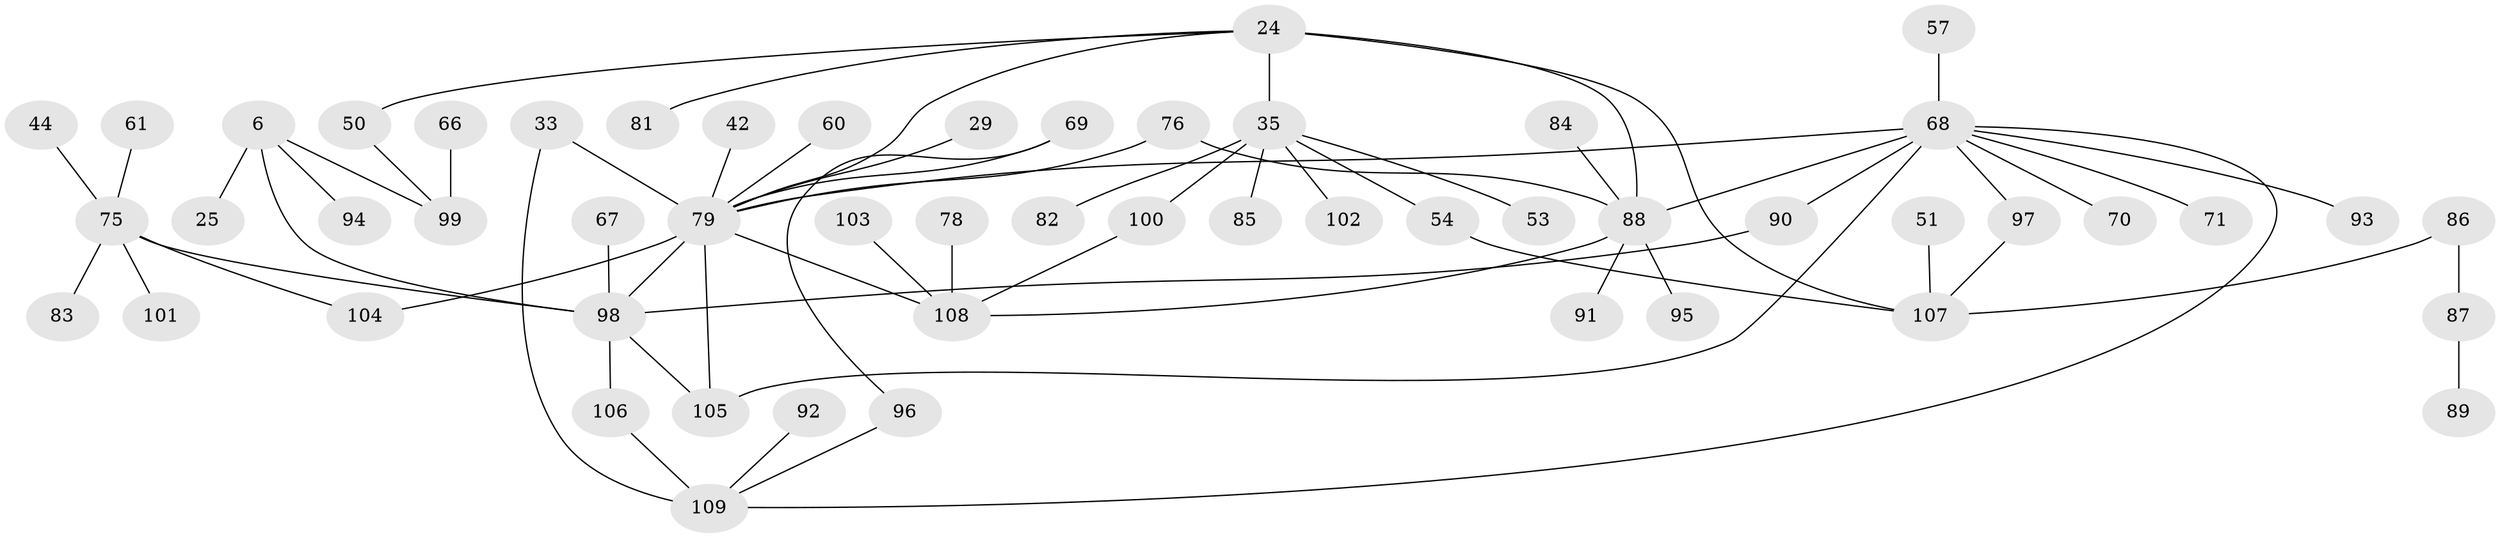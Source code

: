 // original degree distribution, {5: 0.07339449541284404, 3: 0.1559633027522936, 7: 0.01834862385321101, 4: 0.12844036697247707, 2: 0.3119266055045872, 1: 0.30275229357798167, 6: 0.009174311926605505}
// Generated by graph-tools (version 1.1) at 2025/41/03/09/25 04:41:25]
// undirected, 54 vertices, 67 edges
graph export_dot {
graph [start="1"]
  node [color=gray90,style=filled];
  6;
  24 [super="+8"];
  25;
  29;
  33;
  35 [super="+10"];
  42;
  44;
  50;
  51;
  53 [super="+49"];
  54 [super="+36"];
  57;
  60 [super="+58"];
  61 [super="+43"];
  66;
  67;
  68 [super="+3+9+19+64+55"];
  69 [super="+45"];
  70 [super="+48"];
  71;
  75 [super="+32+63+22"];
  76;
  78 [super="+56"];
  79 [super="+26+62+37"];
  81;
  82 [super="+38"];
  83;
  84;
  85;
  86;
  87;
  88 [super="+73"];
  89;
  90 [super="+18"];
  91;
  92;
  93;
  94 [super="+11"];
  95;
  96;
  97;
  98 [super="+17+16"];
  99 [super="+13"];
  100;
  101;
  102;
  103;
  104;
  105 [super="+34"];
  106;
  107 [super="+47+80"];
  108 [super="+74"];
  109 [super="+31+77"];
  6 -- 25;
  6 -- 99 [weight=2];
  6 -- 98;
  6 -- 94;
  24 -- 50;
  24 -- 35 [weight=2];
  24 -- 107 [weight=2];
  24 -- 81;
  24 -- 79 [weight=2];
  24 -- 88;
  29 -- 79;
  33 -- 79;
  33 -- 109;
  35 -- 100;
  35 -- 102;
  35 -- 85;
  35 -- 54;
  35 -- 82;
  35 -- 53;
  42 -- 79;
  44 -- 75;
  50 -- 99;
  51 -- 107;
  54 -- 107;
  57 -- 68;
  60 -- 79;
  61 -- 75;
  66 -- 99;
  67 -- 98;
  68 -- 88;
  68 -- 93;
  68 -- 90;
  68 -- 71;
  68 -- 79 [weight=2];
  68 -- 109 [weight=2];
  68 -- 97;
  68 -- 105 [weight=2];
  68 -- 70;
  69 -- 96;
  69 -- 79;
  75 -- 83;
  75 -- 101;
  75 -- 104;
  75 -- 98 [weight=2];
  76 -- 79;
  76 -- 88;
  78 -- 108 [weight=2];
  79 -- 98;
  79 -- 108 [weight=2];
  79 -- 104;
  79 -- 105;
  84 -- 88;
  86 -- 87;
  86 -- 107;
  87 -- 89;
  88 -- 91;
  88 -- 108;
  88 -- 95;
  90 -- 98;
  92 -- 109;
  96 -- 109;
  97 -- 107;
  98 -- 106;
  98 -- 105;
  100 -- 108;
  103 -- 108;
  106 -- 109 [weight=3];
}

